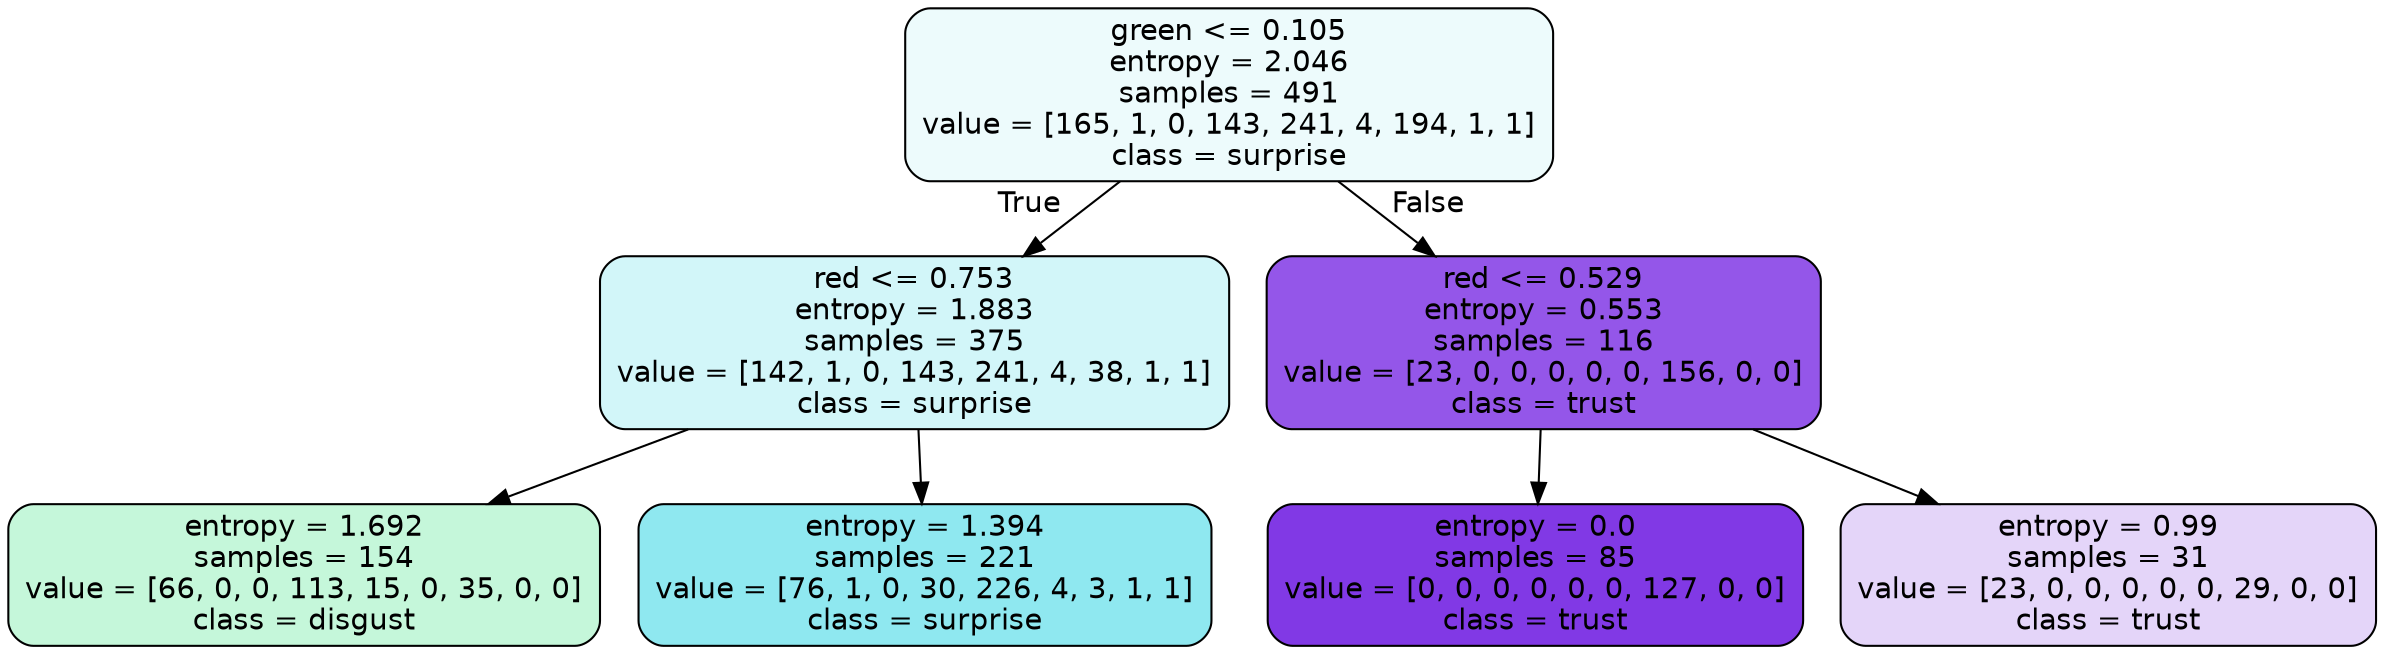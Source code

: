 digraph Tree {
node [shape=box, style="filled, rounded", color="black", fontname=helvetica] ;
edge [fontname=helvetica] ;
0 [label="green <= 0.105\nentropy = 2.046\nsamples = 491\nvalue = [165, 1, 0, 143, 241, 4, 194, 1, 1]\nclass = surprise", fillcolor="#39d7e516"] ;
1 [label="red <= 0.753\nentropy = 1.883\nsamples = 375\nvalue = [142, 1, 0, 143, 241, 4, 38, 1, 1]\nclass = surprise", fillcolor="#39d7e53a"] ;
0 -> 1 [labeldistance=2.5, labelangle=45, headlabel="True"] ;
2 [label="entropy = 1.692\nsamples = 154\nvalue = [66, 0, 0, 113, 15, 0, 35, 0, 0]\nclass = disgust", fillcolor="#39e5814a"] ;
1 -> 2 ;
3 [label="entropy = 1.394\nsamples = 221\nvalue = [76, 1, 0, 30, 226, 4, 3, 1, 1]\nclass = surprise", fillcolor="#39d7e590"] ;
1 -> 3 ;
4 [label="red <= 0.529\nentropy = 0.553\nsamples = 116\nvalue = [23, 0, 0, 0, 0, 0, 156, 0, 0]\nclass = trust", fillcolor="#8139e5d9"] ;
0 -> 4 [labeldistance=2.5, labelangle=-45, headlabel="False"] ;
5 [label="entropy = 0.0\nsamples = 85\nvalue = [0, 0, 0, 0, 0, 0, 127, 0, 0]\nclass = trust", fillcolor="#8139e5ff"] ;
4 -> 5 ;
6 [label="entropy = 0.99\nsamples = 31\nvalue = [23, 0, 0, 0, 0, 0, 29, 0, 0]\nclass = trust", fillcolor="#8139e535"] ;
4 -> 6 ;
}